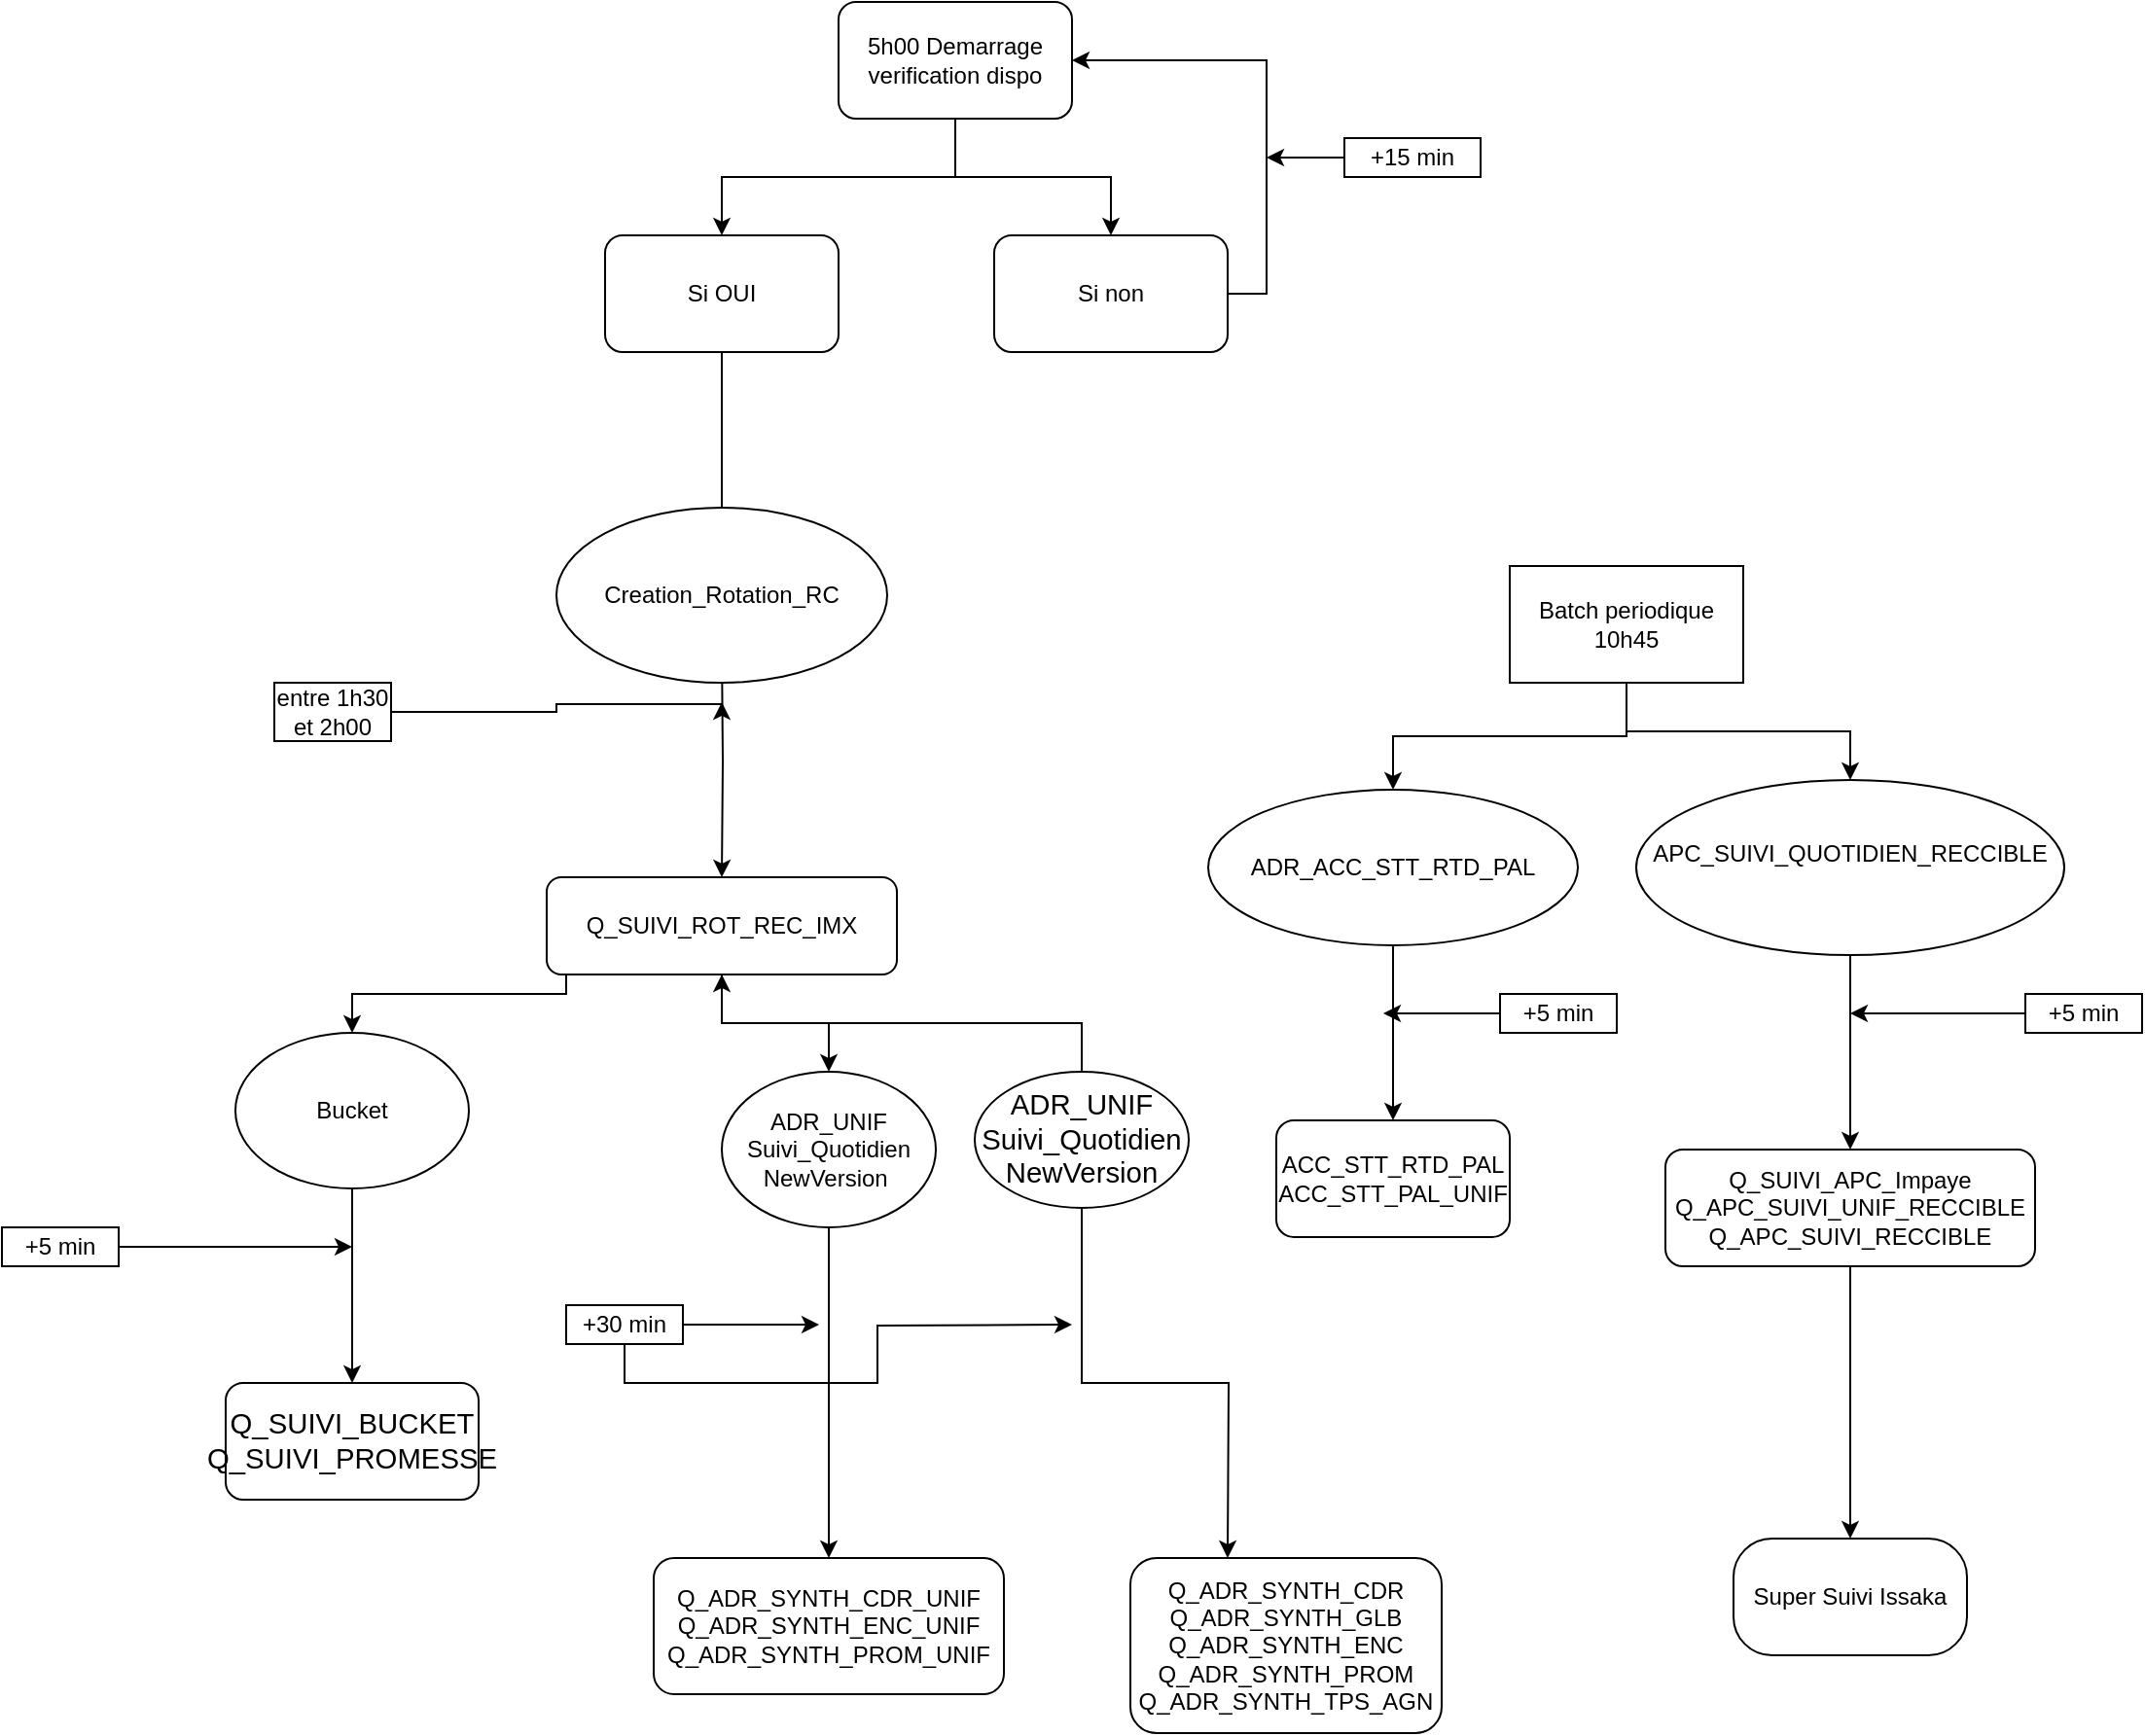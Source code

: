 <mxfile version="24.7.6">
  <diagram name="Page-1" id="-a0-zAkRaLJkd7rUqVzm">
    <mxGraphModel dx="1395" dy="2015" grid="1" gridSize="10" guides="1" tooltips="1" connect="1" arrows="1" fold="1" page="1" pageScale="1" pageWidth="1527" pageHeight="1169" math="0" shadow="0">
      <root>
        <mxCell id="0" />
        <mxCell id="1" parent="0" />
        <mxCell id="X-31tRASMu3qVLpS4dHG-3" value="" style="edgeStyle=orthogonalEdgeStyle;rounded=0;orthogonalLoop=1;jettySize=auto;html=1;" parent="1" source="X-31tRASMu3qVLpS4dHG-1" target="X-31tRASMu3qVLpS4dHG-2" edge="1">
          <mxGeometry relative="1" as="geometry" />
        </mxCell>
        <mxCell id="X-31tRASMu3qVLpS4dHG-1" value="5h00 Demarrage verification dispo" style="rounded=1;whiteSpace=wrap;html=1;" parent="1" vertex="1">
          <mxGeometry x="540" y="-330" width="120" height="60" as="geometry" />
        </mxCell>
        <mxCell id="X-31tRASMu3qVLpS4dHG-5" value="" style="edgeStyle=orthogonalEdgeStyle;rounded=0;orthogonalLoop=1;jettySize=auto;html=1;" parent="1" source="X-31tRASMu3qVLpS4dHG-2" edge="1">
          <mxGeometry relative="1" as="geometry">
            <mxPoint x="480" y="-60" as="targetPoint" />
          </mxGeometry>
        </mxCell>
        <mxCell id="X-31tRASMu3qVLpS4dHG-2" value="Si OUI" style="whiteSpace=wrap;html=1;rounded=1;" parent="1" vertex="1">
          <mxGeometry x="420" y="-210" width="120" height="60" as="geometry" />
        </mxCell>
        <mxCell id="X-31tRASMu3qVLpS4dHG-12" value="" style="edgeStyle=orthogonalEdgeStyle;rounded=0;orthogonalLoop=1;jettySize=auto;html=1;" parent="1" target="X-31tRASMu3qVLpS4dHG-11" edge="1">
          <mxGeometry relative="1" as="geometry">
            <mxPoint x="480" as="sourcePoint" />
          </mxGeometry>
        </mxCell>
        <mxCell id="X-31tRASMu3qVLpS4dHG-7" style="edgeStyle=orthogonalEdgeStyle;rounded=0;orthogonalLoop=1;jettySize=auto;html=1;exitX=0.5;exitY=1;exitDx=0;exitDy=0;entryX=0.5;entryY=0;entryDx=0;entryDy=0;" parent="1" source="X-31tRASMu3qVLpS4dHG-1" target="X-31tRASMu3qVLpS4dHG-6" edge="1">
          <mxGeometry relative="1" as="geometry" />
        </mxCell>
        <mxCell id="X-31tRASMu3qVLpS4dHG-8" style="edgeStyle=orthogonalEdgeStyle;rounded=0;orthogonalLoop=1;jettySize=auto;html=1;exitX=1;exitY=0.5;exitDx=0;exitDy=0;entryX=1;entryY=0.5;entryDx=0;entryDy=0;" parent="1" source="X-31tRASMu3qVLpS4dHG-6" target="X-31tRASMu3qVLpS4dHG-1" edge="1">
          <mxGeometry relative="1" as="geometry" />
        </mxCell>
        <mxCell id="X-31tRASMu3qVLpS4dHG-6" value="Si non" style="rounded=1;whiteSpace=wrap;html=1;" parent="1" vertex="1">
          <mxGeometry x="620" y="-210" width="120" height="60" as="geometry" />
        </mxCell>
        <mxCell id="X-31tRASMu3qVLpS4dHG-10" style="edgeStyle=orthogonalEdgeStyle;rounded=0;orthogonalLoop=1;jettySize=auto;html=1;" parent="1" source="X-31tRASMu3qVLpS4dHG-9" edge="1">
          <mxGeometry relative="1" as="geometry">
            <mxPoint x="760" y="-250" as="targetPoint" />
          </mxGeometry>
        </mxCell>
        <mxCell id="X-31tRASMu3qVLpS4dHG-9" value="+15 min" style="rounded=0;whiteSpace=wrap;html=1;" parent="1" vertex="1">
          <mxGeometry x="800" y="-260" width="70" height="20" as="geometry" />
        </mxCell>
        <mxCell id="X-31tRASMu3qVLpS4dHG-37" style="edgeStyle=orthogonalEdgeStyle;rounded=0;orthogonalLoop=1;jettySize=auto;html=1;exitX=0.5;exitY=1;exitDx=0;exitDy=0;entryX=0.5;entryY=0;entryDx=0;entryDy=0;" parent="1" source="X-31tRASMu3qVLpS4dHG-11" edge="1">
          <mxGeometry relative="1" as="geometry">
            <Array as="points">
              <mxPoint x="400" y="180" />
              <mxPoint x="290" y="180" />
            </Array>
            <mxPoint x="290" y="200" as="targetPoint" />
          </mxGeometry>
        </mxCell>
        <mxCell id="QnKmiuLsf_0pgqNiHcF8-6" style="edgeStyle=orthogonalEdgeStyle;rounded=0;orthogonalLoop=1;jettySize=auto;html=1;exitX=0.5;exitY=1;exitDx=0;exitDy=0;entryX=0.5;entryY=0;entryDx=0;entryDy=0;" edge="1" parent="1" source="X-31tRASMu3qVLpS4dHG-11" target="QnKmiuLsf_0pgqNiHcF8-5">
          <mxGeometry relative="1" as="geometry">
            <Array as="points">
              <mxPoint x="480" y="195" />
              <mxPoint x="535" y="195" />
            </Array>
          </mxGeometry>
        </mxCell>
        <mxCell id="X-31tRASMu3qVLpS4dHG-11" value="&lt;span dir=&quot;ltr&quot; class=&quot;ui-provider a b c d e f g h i j k l m n o p q r s t u v w x y z ab ac ae af ag ah ai aj ak&quot;&gt;Q_SUIVI_ROT_REC_IMX&lt;/span&gt;" style="rounded=1;whiteSpace=wrap;html=1;" parent="1" vertex="1">
          <mxGeometry x="390" y="120" width="180" height="50" as="geometry" />
        </mxCell>
        <mxCell id="X-31tRASMu3qVLpS4dHG-14" style="edgeStyle=orthogonalEdgeStyle;rounded=0;orthogonalLoop=1;jettySize=auto;html=1;" parent="1" source="X-31tRASMu3qVLpS4dHG-13" edge="1">
          <mxGeometry relative="1" as="geometry">
            <mxPoint x="480" y="30" as="targetPoint" />
            <Array as="points">
              <mxPoint x="395" y="35" />
              <mxPoint x="395" y="31" />
            </Array>
          </mxGeometry>
        </mxCell>
        <mxCell id="X-31tRASMu3qVLpS4dHG-13" value="entre 1h30 et 2h00" style="rounded=0;whiteSpace=wrap;html=1;" parent="1" vertex="1">
          <mxGeometry x="250" y="20" width="60" height="30" as="geometry" />
        </mxCell>
        <mxCell id="X-31tRASMu3qVLpS4dHG-27" value="Super Suivi Issaka" style="whiteSpace=wrap;html=1;rounded=1;arcSize=33;" parent="1" vertex="1">
          <mxGeometry x="1000" y="460" width="120" height="60" as="geometry" />
        </mxCell>
        <mxCell id="QnKmiuLsf_0pgqNiHcF8-11" style="edgeStyle=orthogonalEdgeStyle;rounded=0;orthogonalLoop=1;jettySize=auto;html=1;" edge="1" parent="1" source="X-31tRASMu3qVLpS4dHG-30">
          <mxGeometry relative="1" as="geometry">
            <mxPoint x="530" y="350" as="targetPoint" />
          </mxGeometry>
        </mxCell>
        <mxCell id="QnKmiuLsf_0pgqNiHcF8-43" style="edgeStyle=orthogonalEdgeStyle;rounded=0;orthogonalLoop=1;jettySize=auto;html=1;exitX=0.5;exitY=1;exitDx=0;exitDy=0;" edge="1" parent="1" source="X-31tRASMu3qVLpS4dHG-30">
          <mxGeometry relative="1" as="geometry">
            <mxPoint x="660" y="350" as="targetPoint" />
          </mxGeometry>
        </mxCell>
        <mxCell id="X-31tRASMu3qVLpS4dHG-30" value="+30 min" style="rounded=0;whiteSpace=wrap;html=1;" parent="1" vertex="1">
          <mxGeometry x="400" y="340" width="60" height="20" as="geometry" />
        </mxCell>
        <mxCell id="X-31tRASMu3qVLpS4dHG-39" style="edgeStyle=orthogonalEdgeStyle;rounded=0;orthogonalLoop=1;jettySize=auto;html=1;" parent="1" source="X-31tRASMu3qVLpS4dHG-33" edge="1">
          <mxGeometry relative="1" as="geometry">
            <mxPoint x="290" y="310" as="targetPoint" />
          </mxGeometry>
        </mxCell>
        <mxCell id="X-31tRASMu3qVLpS4dHG-33" value="+5 min" style="rounded=0;whiteSpace=wrap;html=1;" parent="1" vertex="1">
          <mxGeometry x="110" y="300" width="60" height="20" as="geometry" />
        </mxCell>
        <mxCell id="QnKmiuLsf_0pgqNiHcF8-1" value="Creation_Rotation_RC" style="ellipse;whiteSpace=wrap;html=1;" vertex="1" parent="1">
          <mxGeometry x="395" y="-70" width="170" height="90" as="geometry" />
        </mxCell>
        <mxCell id="QnKmiuLsf_0pgqNiHcF8-4" value="" style="edgeStyle=orthogonalEdgeStyle;rounded=0;orthogonalLoop=1;jettySize=auto;html=1;" edge="1" parent="1" source="QnKmiuLsf_0pgqNiHcF8-2" target="QnKmiuLsf_0pgqNiHcF8-3">
          <mxGeometry relative="1" as="geometry" />
        </mxCell>
        <mxCell id="QnKmiuLsf_0pgqNiHcF8-2" value="Bucket" style="ellipse;whiteSpace=wrap;html=1;" vertex="1" parent="1">
          <mxGeometry x="230" y="200" width="120" height="80" as="geometry" />
        </mxCell>
        <mxCell id="QnKmiuLsf_0pgqNiHcF8-3" value="&lt;span style=&quot;font-size:11.0pt;font-family:&amp;quot;Calibri&amp;quot;,sans-serif;&lt;br/&gt;mso-ascii-theme-font:minor-latin;mso-fareast-font-family:Calibri;mso-fareast-theme-font:&lt;br/&gt;minor-latin;mso-hansi-theme-font:minor-latin;mso-bidi-font-family:&amp;quot;Times New Roman&amp;quot;;&lt;br/&gt;mso-bidi-theme-font:minor-bidi;mso-ansi-language:FR;mso-fareast-language:EN-US;&lt;br/&gt;mso-bidi-language:AR-SA&quot;&gt;Q_SUIVI_BUCKET&lt;br&gt;&lt;/span&gt;&lt;span style=&quot;font-size:11.0pt;font-family:&amp;quot;Calibri&amp;quot;,sans-serif;&lt;br/&gt;mso-ascii-theme-font:minor-latin;mso-fareast-font-family:Calibri;mso-fareast-theme-font:&lt;br/&gt;minor-latin;mso-hansi-theme-font:minor-latin;mso-bidi-font-family:&amp;quot;Times New Roman&amp;quot;;&lt;br/&gt;mso-bidi-theme-font:minor-bidi;mso-ansi-language:FR;mso-fareast-language:EN-US;&lt;br/&gt;mso-bidi-language:AR-SA&quot;&gt;Q_SUIVI_PROMESSE&lt;/span&gt;&lt;span style=&quot;font-size:11.0pt;font-family:&amp;quot;Calibri&amp;quot;,sans-serif;&lt;br/&gt;mso-ascii-theme-font:minor-latin;mso-fareast-font-family:Calibri;mso-fareast-theme-font:&lt;br/&gt;minor-latin;mso-hansi-theme-font:minor-latin;mso-bidi-font-family:&amp;quot;Times New Roman&amp;quot;;&lt;br/&gt;mso-bidi-theme-font:minor-bidi;mso-ansi-language:FR;mso-fareast-language:EN-US;&lt;br/&gt;mso-bidi-language:AR-SA&quot;&gt;&lt;br&gt;&lt;/span&gt;" style="rounded=1;whiteSpace=wrap;html=1;" vertex="1" parent="1">
          <mxGeometry x="225" y="380" width="130" height="60" as="geometry" />
        </mxCell>
        <mxCell id="QnKmiuLsf_0pgqNiHcF8-31" style="edgeStyle=orthogonalEdgeStyle;rounded=0;orthogonalLoop=1;jettySize=auto;html=1;entryX=0.5;entryY=0;entryDx=0;entryDy=0;" edge="1" parent="1" source="QnKmiuLsf_0pgqNiHcF8-5" target="QnKmiuLsf_0pgqNiHcF8-8">
          <mxGeometry relative="1" as="geometry" />
        </mxCell>
        <mxCell id="QnKmiuLsf_0pgqNiHcF8-5" value="&lt;p class=&quot;MsoListParagraph&quot;&gt;ADR_UNIF Suivi_Quotidien&lt;br&gt;NewVersion&amp;nbsp;&lt;br&gt;&lt;/p&gt;" style="ellipse;whiteSpace=wrap;html=1;" vertex="1" parent="1">
          <mxGeometry x="480" y="220" width="110" height="80" as="geometry" />
        </mxCell>
        <mxCell id="QnKmiuLsf_0pgqNiHcF8-8" value="Q_ADR_SYNTH_CDR_UNIF&lt;div&gt;Q_ADR_SYNTH_ENC_UNIF&lt;br&gt;&lt;/div&gt;&lt;div&gt;Q_ADR_SYNTH_PROM_UNIF&lt;br&gt;&lt;/div&gt;" style="rounded=1;whiteSpace=wrap;html=1;" vertex="1" parent="1">
          <mxGeometry x="445" y="470" width="180" height="70" as="geometry" />
        </mxCell>
        <mxCell id="QnKmiuLsf_0pgqNiHcF8-17" value="Batch periodique 10h45" style="rounded=0;whiteSpace=wrap;html=1;" vertex="1" parent="1">
          <mxGeometry x="885" y="-40" width="120" height="60" as="geometry" />
        </mxCell>
        <mxCell id="QnKmiuLsf_0pgqNiHcF8-27" value="" style="edgeStyle=orthogonalEdgeStyle;rounded=0;orthogonalLoop=1;jettySize=auto;html=1;" edge="1" parent="1" source="QnKmiuLsf_0pgqNiHcF8-19" target="QnKmiuLsf_0pgqNiHcF8-26">
          <mxGeometry relative="1" as="geometry" />
        </mxCell>
        <mxCell id="QnKmiuLsf_0pgqNiHcF8-44" style="edgeStyle=orthogonalEdgeStyle;rounded=0;orthogonalLoop=1;jettySize=auto;html=1;exitX=0.5;exitY=1;exitDx=0;exitDy=0;entryX=0.5;entryY=0;entryDx=0;entryDy=0;" edge="1" parent="1" source="QnKmiuLsf_0pgqNiHcF8-17" target="QnKmiuLsf_0pgqNiHcF8-19">
          <mxGeometry relative="1" as="geometry" />
        </mxCell>
        <mxCell id="QnKmiuLsf_0pgqNiHcF8-19" value="&lt;span style=&quot;text-wrap: nowrap;&quot;&gt;APC_SUIVI_QUOTIDIEN_RECCIBLE&lt;br&gt;&lt;br&gt;&lt;/span&gt;" style="ellipse;whiteSpace=wrap;html=1;" vertex="1" parent="1">
          <mxGeometry x="950" y="70" width="220" height="90" as="geometry" />
        </mxCell>
        <mxCell id="QnKmiuLsf_0pgqNiHcF8-25" value="" style="edgeStyle=orthogonalEdgeStyle;rounded=0;orthogonalLoop=1;jettySize=auto;html=1;" edge="1" parent="1" source="QnKmiuLsf_0pgqNiHcF8-20" target="QnKmiuLsf_0pgqNiHcF8-24">
          <mxGeometry relative="1" as="geometry" />
        </mxCell>
        <mxCell id="QnKmiuLsf_0pgqNiHcF8-45" style="edgeStyle=orthogonalEdgeStyle;rounded=0;orthogonalLoop=1;jettySize=auto;html=1;exitX=0.5;exitY=1;exitDx=0;exitDy=0;entryX=0.5;entryY=0;entryDx=0;entryDy=0;" edge="1" parent="1" source="QnKmiuLsf_0pgqNiHcF8-17" target="QnKmiuLsf_0pgqNiHcF8-20">
          <mxGeometry relative="1" as="geometry" />
        </mxCell>
        <mxCell id="QnKmiuLsf_0pgqNiHcF8-20" value="&lt;span style=&quot;text-wrap: nowrap;&quot;&gt;ADR_ACC_STT_RTD_PAL&lt;/span&gt;" style="ellipse;whiteSpace=wrap;html=1;" vertex="1" parent="1">
          <mxGeometry x="730" y="75" width="190" height="80" as="geometry" />
        </mxCell>
        <mxCell id="QnKmiuLsf_0pgqNiHcF8-24" value="ACC_STT_RTD_PAL&lt;br&gt;ACC_STT_PAL_UNIF" style="rounded=1;whiteSpace=wrap;html=1;" vertex="1" parent="1">
          <mxGeometry x="765" y="245" width="120" height="60" as="geometry" />
        </mxCell>
        <mxCell id="QnKmiuLsf_0pgqNiHcF8-30" style="edgeStyle=orthogonalEdgeStyle;rounded=0;orthogonalLoop=1;jettySize=auto;html=1;entryX=0.5;entryY=0;entryDx=0;entryDy=0;" edge="1" parent="1" source="QnKmiuLsf_0pgqNiHcF8-26" target="X-31tRASMu3qVLpS4dHG-27">
          <mxGeometry relative="1" as="geometry" />
        </mxCell>
        <mxCell id="QnKmiuLsf_0pgqNiHcF8-26" value="Q_SUIVI_APC_Impaye&lt;br&gt;Q_APC_SUIVI_UNIF_RECCIBLE&lt;br&gt;Q_APC_SUIVI_RECCIBLE" style="rounded=1;whiteSpace=wrap;html=1;" vertex="1" parent="1">
          <mxGeometry x="965" y="260" width="190" height="60" as="geometry" />
        </mxCell>
        <mxCell id="QnKmiuLsf_0pgqNiHcF8-38" style="edgeStyle=orthogonalEdgeStyle;rounded=0;orthogonalLoop=1;jettySize=auto;html=1;" edge="1" parent="1" source="QnKmiuLsf_0pgqNiHcF8-34">
          <mxGeometry relative="1" as="geometry">
            <mxPoint x="820" y="190" as="targetPoint" />
          </mxGeometry>
        </mxCell>
        <mxCell id="QnKmiuLsf_0pgqNiHcF8-34" value="+5 min" style="rounded=0;whiteSpace=wrap;html=1;" vertex="1" parent="1">
          <mxGeometry x="880" y="180" width="60" height="20" as="geometry" />
        </mxCell>
        <mxCell id="QnKmiuLsf_0pgqNiHcF8-36" style="edgeStyle=orthogonalEdgeStyle;rounded=0;orthogonalLoop=1;jettySize=auto;html=1;" edge="1" parent="1" source="QnKmiuLsf_0pgqNiHcF8-35">
          <mxGeometry relative="1" as="geometry">
            <mxPoint x="1060" y="190" as="targetPoint" />
          </mxGeometry>
        </mxCell>
        <mxCell id="QnKmiuLsf_0pgqNiHcF8-35" value="+5 min" style="rounded=0;whiteSpace=wrap;html=1;" vertex="1" parent="1">
          <mxGeometry x="1150" y="180" width="60" height="20" as="geometry" />
        </mxCell>
        <mxCell id="QnKmiuLsf_0pgqNiHcF8-40" style="edgeStyle=orthogonalEdgeStyle;rounded=0;orthogonalLoop=1;jettySize=auto;html=1;exitX=0.5;exitY=0;exitDx=0;exitDy=0;" edge="1" parent="1" source="QnKmiuLsf_0pgqNiHcF8-39" target="X-31tRASMu3qVLpS4dHG-11">
          <mxGeometry relative="1" as="geometry" />
        </mxCell>
        <mxCell id="QnKmiuLsf_0pgqNiHcF8-41" style="edgeStyle=orthogonalEdgeStyle;rounded=0;orthogonalLoop=1;jettySize=auto;html=1;exitX=0.5;exitY=1;exitDx=0;exitDy=0;" edge="1" parent="1" source="QnKmiuLsf_0pgqNiHcF8-39">
          <mxGeometry relative="1" as="geometry">
            <mxPoint x="740" y="470" as="targetPoint" />
          </mxGeometry>
        </mxCell>
        <mxCell id="QnKmiuLsf_0pgqNiHcF8-39" value="&lt;span style=&quot;background-color: initial; font-family: Calibri, sans-serif; font-size: 11pt;&quot;&gt;ADR_UNIF&lt;br&gt;Suivi_Quotidien NewVersion&lt;/span&gt;" style="ellipse;whiteSpace=wrap;html=1;" vertex="1" parent="1">
          <mxGeometry x="610" y="220" width="110" height="70" as="geometry" />
        </mxCell>
        <mxCell id="QnKmiuLsf_0pgqNiHcF8-42" value="Q_ADR_SYNTH_CDR&lt;br&gt;Q_ADR_SYNTH_GLB&lt;br&gt;Q_ADR_SYNTH_ENC&lt;br&gt;Q_ADR_SYNTH_PROM&lt;br&gt;Q_ADR_SYNTH_TPS_AGN" style="rounded=1;whiteSpace=wrap;html=1;" vertex="1" parent="1">
          <mxGeometry x="690" y="470" width="160" height="90" as="geometry" />
        </mxCell>
      </root>
    </mxGraphModel>
  </diagram>
</mxfile>
